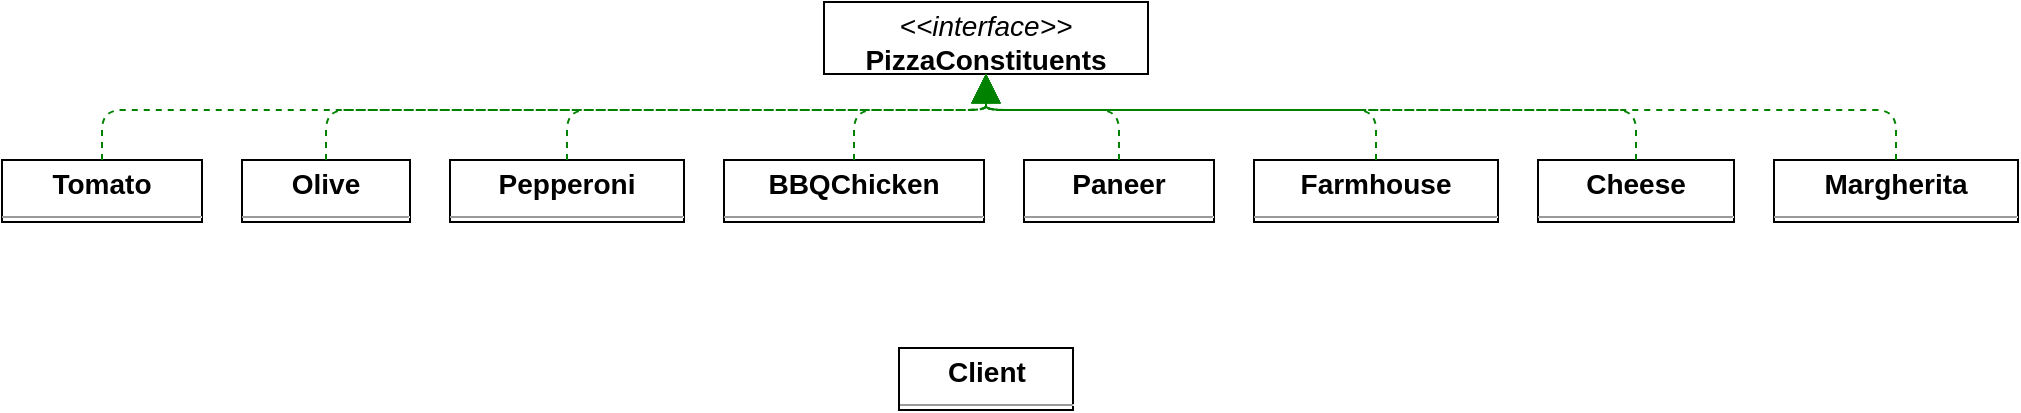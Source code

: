 <mxfile version="16.3.0" type="device"><diagram id="DUL7V7odtVHV2qDnE3bC" name="Page-1"><mxGraphModel dx="1182" dy="436" grid="1" gridSize="10" guides="1" tooltips="1" connect="1" arrows="1" fold="1" page="0" pageScale="1" pageWidth="850" pageHeight="1100" background="none" math="0" shadow="0"><root><mxCell id="0"/><mxCell id="1" parent="0"/><mxCell id="node25" value="&lt;p style=&quot;margin:0px;margin-top:4px;text-align:center;&quot;&gt;&lt;b&gt;BBQChicken&lt;/b&gt;&lt;/p&gt;&lt;hr size=&quot;1&quot;/&gt;" style="verticalAlign=top;align=left;overflow=fill;fontSize=14;fontFamily=Helvetica;html=1;rounded=0;shadow=0;comic=0;labelBackgroundColor=none;strokeWidth=1;" parent="1" vertex="1"><mxGeometry x="269" y="296" width="130" height="31" as="geometry"/></mxCell><mxCell id="node19" value="&lt;p style=&quot;margin:0px;margin-top:4px;text-align:center;&quot;&gt;&lt;b&gt;Cheese&lt;/b&gt;&lt;/p&gt;&lt;hr size=&quot;1&quot;/&gt;" style="verticalAlign=top;align=left;overflow=fill;fontSize=14;fontFamily=Helvetica;html=1;rounded=0;shadow=0;comic=0;labelBackgroundColor=none;strokeWidth=1;" parent="1" vertex="1"><mxGeometry x="676" y="296" width="98" height="31" as="geometry"/></mxCell><mxCell id="node33" value="&lt;p style=&quot;margin:0px;margin-top:4px;text-align:center;&quot;&gt;&lt;b&gt;Client&lt;/b&gt;&lt;/p&gt;&lt;hr size=&quot;1&quot;/&gt;" style="verticalAlign=top;align=left;overflow=fill;fontSize=14;fontFamily=Helvetica;html=1;rounded=0;shadow=0;comic=0;labelBackgroundColor=none;strokeWidth=1;" parent="1" vertex="1"><mxGeometry x="356.5" y="390" width="87" height="31" as="geometry"/></mxCell><mxCell id="node18" value="&lt;p style=&quot;margin:0px;margin-top:4px;text-align:center;&quot;&gt;&lt;b&gt;Farmhouse&lt;/b&gt;&lt;/p&gt;&lt;hr size=&quot;1&quot;/&gt;" style="verticalAlign=top;align=left;overflow=fill;fontSize=14;fontFamily=Helvetica;html=1;rounded=0;shadow=0;comic=0;labelBackgroundColor=none;strokeWidth=1;" parent="1" vertex="1"><mxGeometry x="534" y="296" width="122" height="31" as="geometry"/></mxCell><mxCell id="node9" value="&lt;p style=&quot;margin:0px;margin-top:4px;text-align:center;&quot;&gt;&lt;b&gt;Margherita&lt;/b&gt;&lt;/p&gt;&lt;hr size=&quot;1&quot;/&gt;" style="verticalAlign=top;align=left;overflow=fill;fontSize=14;fontFamily=Helvetica;html=1;rounded=0;shadow=0;comic=0;labelBackgroundColor=none;strokeWidth=1;" parent="1" vertex="1"><mxGeometry x="794" y="296" width="122" height="31" as="geometry"/></mxCell><mxCell id="node21" value="&lt;p style=&quot;margin:0px;margin-top:4px;text-align:center;&quot;&gt;&lt;b&gt;Olive&lt;/b&gt;&lt;/p&gt;&lt;hr size=&quot;1&quot;/&gt;" style="verticalAlign=top;align=left;overflow=fill;fontSize=14;fontFamily=Helvetica;html=1;rounded=0;shadow=0;comic=0;labelBackgroundColor=none;strokeWidth=1;" parent="1" vertex="1"><mxGeometry x="28" y="296" width="84" height="31" as="geometry"/></mxCell><mxCell id="node6" value="&lt;p style=&quot;margin:0px;margin-top:4px;text-align:center;&quot;&gt;&lt;b&gt;Paneer&lt;/b&gt;&lt;/p&gt;&lt;hr size=&quot;1&quot;/&gt;" style="verticalAlign=top;align=left;overflow=fill;fontSize=14;fontFamily=Helvetica;html=1;rounded=0;shadow=0;comic=0;labelBackgroundColor=none;strokeWidth=1;" parent="1" vertex="1"><mxGeometry x="419" y="296" width="95" height="31" as="geometry"/></mxCell><mxCell id="node7" value="&lt;p style=&quot;margin:0px;margin-top:4px;text-align:center;&quot;&gt;&lt;b&gt;Pepperoni&lt;/b&gt;&lt;/p&gt;&lt;hr size=&quot;1&quot;/&gt;" style="verticalAlign=top;align=left;overflow=fill;fontSize=14;fontFamily=Helvetica;html=1;rounded=0;shadow=0;comic=0;labelBackgroundColor=none;strokeWidth=1;" parent="1" vertex="1"><mxGeometry x="132" y="296" width="117" height="31" as="geometry"/></mxCell><mxCell id="node11" value="&lt;p style=&quot;margin:0px;margin-top:4px;text-align:center;&quot;&gt;&lt;i&gt;&amp;lt;&amp;lt;interface&amp;gt;&amp;gt;&lt;/i&gt;&lt;br/&gt;&lt;b&gt;PizzaConstituents&lt;/b&gt;&lt;/p&gt;&lt;hr size=&quot;1&quot;/&gt;" style="verticalAlign=top;align=left;overflow=fill;fontSize=14;fontFamily=Helvetica;html=1;rounded=0;shadow=0;comic=0;labelBackgroundColor=none;strokeWidth=1;" parent="1" vertex="1"><mxGeometry x="319" y="217" width="162" height="36" as="geometry"/></mxCell><mxCell id="node4" value="&lt;p style=&quot;margin:0px;margin-top:4px;text-align:center;&quot;&gt;&lt;b&gt;Tomato&lt;/b&gt;&lt;/p&gt;&lt;hr size=&quot;1&quot;/&gt;" style="verticalAlign=top;align=left;overflow=fill;fontSize=14;fontFamily=Helvetica;html=1;rounded=0;shadow=0;comic=0;labelBackgroundColor=none;strokeWidth=1;" parent="1" vertex="1"><mxGeometry x="-92" y="296" width="100" height="31" as="geometry"/></mxCell><mxCell id="edge4" value="" style="html=1;rounded=1;edgeStyle=orthogonalEdgeStyle;dashed=1;startArrow=none;endArrow=block;endSize=12;strokeColor=#008200;exitX=0.500;exitY=0.002;exitDx=0;exitDy=0;entryX=0.500;entryY=1.002;entryDx=0;entryDy=0;" parent="1" source="node25" target="node11" edge="1"><mxGeometry width="50" height="50" relative="1" as="geometry"><Array as="points"><mxPoint x="334" y="271"/><mxPoint x="400" y="271"/></Array></mxGeometry></mxCell><mxCell id="edge11" value="" style="html=1;rounded=1;edgeStyle=orthogonalEdgeStyle;dashed=1;startArrow=none;endArrow=block;endSize=12;strokeColor=#008200;exitX=0.500;exitY=0.002;exitDx=0;exitDy=0;entryX=0.500;entryY=1.002;entryDx=0;entryDy=0;" parent="1" source="node19" target="node11" edge="1"><mxGeometry width="50" height="50" relative="1" as="geometry"><Array as="points"><mxPoint x="725" y="271"/><mxPoint x="400" y="271"/></Array></mxGeometry></mxCell><mxCell id="edge7" value="" style="html=1;rounded=1;edgeStyle=orthogonalEdgeStyle;dashed=1;startArrow=none;endArrow=block;endSize=12;strokeColor=#008200;exitX=0.500;exitY=0.002;exitDx=0;exitDy=0;entryX=0.500;entryY=1.002;entryDx=0;entryDy=0;" parent="1" source="node18" target="node11" edge="1"><mxGeometry width="50" height="50" relative="1" as="geometry"><Array as="points"><mxPoint x="595" y="271"/><mxPoint x="400" y="271"/></Array></mxGeometry></mxCell><mxCell id="edge17" value="" style="html=1;rounded=1;edgeStyle=orthogonalEdgeStyle;dashed=1;startArrow=none;endArrow=block;endSize=12;strokeColor=#008200;exitX=0.500;exitY=0.002;exitDx=0;exitDy=0;entryX=0.500;entryY=1.002;entryDx=0;entryDy=0;" parent="1" source="node9" target="node11" edge="1"><mxGeometry width="50" height="50" relative="1" as="geometry"><Array as="points"><mxPoint x="855" y="271"/><mxPoint x="400" y="271"/></Array></mxGeometry></mxCell><mxCell id="edge2" value="" style="html=1;rounded=1;edgeStyle=orthogonalEdgeStyle;dashed=1;startArrow=none;endArrow=block;endSize=12;strokeColor=#008200;exitX=0.500;exitY=0.002;exitDx=0;exitDy=0;entryX=0.500;entryY=1.002;entryDx=0;entryDy=0;" parent="1" source="node21" target="node11" edge="1"><mxGeometry width="50" height="50" relative="1" as="geometry"><Array as="points"><mxPoint x="70" y="271"/><mxPoint x="400" y="271"/></Array></mxGeometry></mxCell><mxCell id="edge6" value="" style="html=1;rounded=1;edgeStyle=orthogonalEdgeStyle;dashed=1;startArrow=none;endArrow=block;endSize=12;strokeColor=#008200;exitX=0.500;exitY=0.002;exitDx=0;exitDy=0;entryX=0.500;entryY=1.002;entryDx=0;entryDy=0;" parent="1" source="node6" target="node11" edge="1"><mxGeometry width="50" height="50" relative="1" as="geometry"><Array as="points"><mxPoint x="467" y="271"/><mxPoint x="400" y="271"/></Array></mxGeometry></mxCell><mxCell id="edge3" value="" style="html=1;rounded=1;edgeStyle=orthogonalEdgeStyle;dashed=1;startArrow=none;endArrow=block;endSize=12;strokeColor=#008200;exitX=0.500;exitY=0.002;exitDx=0;exitDy=0;entryX=0.500;entryY=1.002;entryDx=0;entryDy=0;" parent="1" source="node7" target="node11" edge="1"><mxGeometry width="50" height="50" relative="1" as="geometry"><Array as="points"><mxPoint x="191" y="271"/><mxPoint x="400" y="271"/></Array></mxGeometry></mxCell><mxCell id="edge15" value="" style="html=1;rounded=1;edgeStyle=orthogonalEdgeStyle;dashed=1;startArrow=none;endArrow=block;endSize=12;strokeColor=#008200;exitX=0.500;exitY=0.002;exitDx=0;exitDy=0;entryX=0.500;entryY=1.002;entryDx=0;entryDy=0;" parent="1" source="node4" target="node11" edge="1"><mxGeometry width="50" height="50" relative="1" as="geometry"><Array as="points"><mxPoint x="-42" y="271"/><mxPoint x="400" y="271"/></Array></mxGeometry></mxCell></root></mxGraphModel></diagram></mxfile>